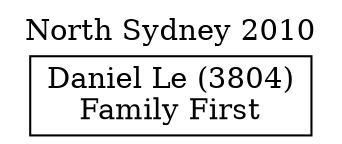 // House preference flow
digraph "Daniel Le (3804)_North Sydney_2010" {
	graph [label="North Sydney 2010" labelloc=t mclimit=10]
	node [shape=box]
	"Daniel Le (3804)" [label="Daniel Le (3804)
Family First"]
}
